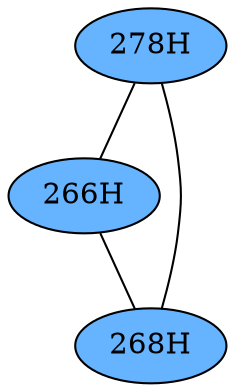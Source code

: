 // The Round Table
graph {
	"278H" [fillcolor="#66B3FF" style=radial]
	"266H" [fillcolor="#66B3FF" style=radial]
	"278H" -- "266H" [penwidth=1]
	"278H" [fillcolor="#66B3FF" style=radial]
	"268H" [fillcolor="#66B3FF" style=radial]
	"278H" -- "268H" [penwidth=1]
	"266H" [fillcolor="#66B3FF" style=radial]
	"268H" [fillcolor="#66B3FF" style=radial]
	"266H" -- "268H" [penwidth=1]
}
